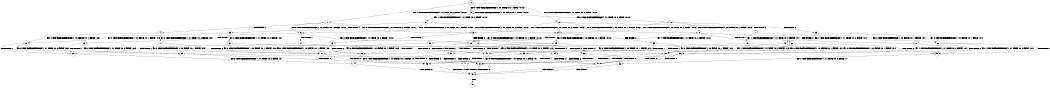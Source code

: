 digraph BCG {
size = "7, 10.5";
center = TRUE;
node [shape = circle];
0 [peripheries = 2];
0 -> 1 [label = "EX !1 !ATOMIC_EXCH_BRANCH (1, +1, TRUE, +0, 2, TRUE) !:0:1:2:"];
0 -> 2 [label = "EX !2 !ATOMIC_EXCH_BRANCH (1, +1, TRUE, +0, 2, TRUE) !:0:1:2:"];
0 -> 3 [label = "EX !0 !ATOMIC_EXCH_BRANCH (1, +0, FALSE, +0, 1, TRUE) !:0:1:2:"];
1 -> 4 [label = "TERMINATE !1"];
1 -> 5 [label = "EX !2 !ATOMIC_EXCH_BRANCH (1, +1, TRUE, +0, 2, FALSE) !:0:1:2:"];
1 -> 6 [label = "EX !0 !ATOMIC_EXCH_BRANCH (1, +0, FALSE, +0, 1, FALSE) !:0:1:2:"];
2 -> 7 [label = "TERMINATE !2"];
2 -> 5 [label = "EX !1 !ATOMIC_EXCH_BRANCH (1, +1, TRUE, +0, 2, FALSE) !:0:1:2:"];
2 -> 8 [label = "EX !0 !ATOMIC_EXCH_BRANCH (1, +0, FALSE, +0, 1, FALSE) !:0:1:2:"];
3 -> 9 [label = "EX !1 !ATOMIC_EXCH_BRANCH (1, +1, TRUE, +0, 2, TRUE) !:0:1:2:"];
3 -> 10 [label = "EX !2 !ATOMIC_EXCH_BRANCH (1, +1, TRUE, +0, 2, TRUE) !:0:1:2:"];
3 -> 3 [label = "EX !0 !ATOMIC_EXCH_BRANCH (1, +0, FALSE, +0, 1, TRUE) !:0:1:2:"];
4 -> 11 [label = "EX !2 !ATOMIC_EXCH_BRANCH (1, +1, TRUE, +0, 2, FALSE) !:0:2:"];
4 -> 12 [label = "EX !0 !ATOMIC_EXCH_BRANCH (1, +0, FALSE, +0, 1, FALSE) !:0:2:"];
5 -> 13 [label = "TERMINATE !1"];
5 -> 14 [label = "TERMINATE !2"];
5 -> 15 [label = "EX !0 !ATOMIC_EXCH_BRANCH (1, +0, FALSE, +0, 1, FALSE) !:0:1:2:"];
6 -> 16 [label = "TERMINATE !1"];
6 -> 17 [label = "TERMINATE !0"];
6 -> 18 [label = "EX !2 !ATOMIC_EXCH_BRANCH (1, +1, TRUE, +0, 2, FALSE) !:0:1:2:"];
7 -> 19 [label = "EX !1 !ATOMIC_EXCH_BRANCH (1, +1, TRUE, +0, 2, FALSE) !:0:1:"];
7 -> 20 [label = "EX !0 !ATOMIC_EXCH_BRANCH (1, +0, FALSE, +0, 1, FALSE) !:0:1:"];
8 -> 21 [label = "TERMINATE !2"];
8 -> 22 [label = "TERMINATE !0"];
8 -> 18 [label = "EX !1 !ATOMIC_EXCH_BRANCH (1, +1, TRUE, +0, 2, FALSE) !:0:1:2:"];
9 -> 23 [label = "TERMINATE !1"];
9 -> 24 [label = "EX !2 !ATOMIC_EXCH_BRANCH (1, +1, TRUE, +0, 2, FALSE) !:0:1:2:"];
9 -> 6 [label = "EX !0 !ATOMIC_EXCH_BRANCH (1, +0, FALSE, +0, 1, FALSE) !:0:1:2:"];
10 -> 25 [label = "TERMINATE !2"];
10 -> 24 [label = "EX !1 !ATOMIC_EXCH_BRANCH (1, +1, TRUE, +0, 2, FALSE) !:0:1:2:"];
10 -> 8 [label = "EX !0 !ATOMIC_EXCH_BRANCH (1, +0, FALSE, +0, 1, FALSE) !:0:1:2:"];
11 -> 26 [label = "TERMINATE !2"];
11 -> 27 [label = "EX !0 !ATOMIC_EXCH_BRANCH (1, +0, FALSE, +0, 1, FALSE) !:0:2:"];
12 -> 28 [label = "TERMINATE !0"];
12 -> 29 [label = "EX !2 !ATOMIC_EXCH_BRANCH (1, +1, TRUE, +0, 2, FALSE) !:0:2:"];
13 -> 26 [label = "TERMINATE !2"];
13 -> 27 [label = "EX !0 !ATOMIC_EXCH_BRANCH (1, +0, FALSE, +0, 1, FALSE) !:0:2:"];
14 -> 26 [label = "TERMINATE !1"];
14 -> 30 [label = "EX !0 !ATOMIC_EXCH_BRANCH (1, +0, FALSE, +0, 1, FALSE) !:0:1:"];
15 -> 31 [label = "TERMINATE !1"];
15 -> 32 [label = "TERMINATE !2"];
15 -> 33 [label = "TERMINATE !0"];
16 -> 28 [label = "TERMINATE !0"];
16 -> 29 [label = "EX !2 !ATOMIC_EXCH_BRANCH (1, +1, TRUE, +0, 2, FALSE) !:0:2:"];
17 -> 28 [label = "TERMINATE !1"];
17 -> 34 [label = "EX !2 !ATOMIC_EXCH_BRANCH (1, +1, TRUE, +0, 2, FALSE) !:1:2:"];
18 -> 31 [label = "TERMINATE !1"];
18 -> 32 [label = "TERMINATE !2"];
18 -> 33 [label = "TERMINATE !0"];
19 -> 26 [label = "TERMINATE !1"];
19 -> 30 [label = "EX !0 !ATOMIC_EXCH_BRANCH (1, +0, FALSE, +0, 1, FALSE) !:0:1:"];
20 -> 35 [label = "TERMINATE !0"];
20 -> 36 [label = "EX !1 !ATOMIC_EXCH_BRANCH (1, +1, TRUE, +0, 2, FALSE) !:0:1:"];
21 -> 35 [label = "TERMINATE !0"];
21 -> 36 [label = "EX !1 !ATOMIC_EXCH_BRANCH (1, +1, TRUE, +0, 2, FALSE) !:0:1:"];
22 -> 35 [label = "TERMINATE !2"];
22 -> 34 [label = "EX !1 !ATOMIC_EXCH_BRANCH (1, +1, TRUE, +0, 2, FALSE) !:1:2:"];
23 -> 37 [label = "EX !2 !ATOMIC_EXCH_BRANCH (1, +1, TRUE, +0, 2, FALSE) !:0:2:"];
23 -> 12 [label = "EX !0 !ATOMIC_EXCH_BRANCH (1, +0, FALSE, +0, 1, FALSE) !:0:2:"];
24 -> 38 [label = "TERMINATE !1"];
24 -> 39 [label = "TERMINATE !2"];
24 -> 15 [label = "EX !0 !ATOMIC_EXCH_BRANCH (1, +0, FALSE, +0, 1, FALSE) !:0:1:2:"];
25 -> 40 [label = "EX !1 !ATOMIC_EXCH_BRANCH (1, +1, TRUE, +0, 2, FALSE) !:0:1:"];
25 -> 20 [label = "EX !0 !ATOMIC_EXCH_BRANCH (1, +0, FALSE, +0, 1, FALSE) !:0:1:"];
26 -> 41 [label = "EX !0 !ATOMIC_EXCH_BRANCH (1, +0, FALSE, +0, 1, FALSE) !:0:"];
27 -> 42 [label = "TERMINATE !2"];
27 -> 43 [label = "TERMINATE !0"];
28 -> 44 [label = "EX !2 !ATOMIC_EXCH_BRANCH (1, +1, TRUE, +0, 2, FALSE) !:2:"];
29 -> 42 [label = "TERMINATE !2"];
29 -> 43 [label = "TERMINATE !0"];
30 -> 42 [label = "TERMINATE !1"];
30 -> 45 [label = "TERMINATE !0"];
31 -> 42 [label = "TERMINATE !2"];
31 -> 43 [label = "TERMINATE !0"];
32 -> 42 [label = "TERMINATE !1"];
32 -> 45 [label = "TERMINATE !0"];
33 -> 43 [label = "TERMINATE !1"];
33 -> 45 [label = "TERMINATE !2"];
34 -> 43 [label = "TERMINATE !1"];
34 -> 45 [label = "TERMINATE !2"];
35 -> 46 [label = "EX !1 !ATOMIC_EXCH_BRANCH (1, +1, TRUE, +0, 2, FALSE) !:1:"];
36 -> 42 [label = "TERMINATE !1"];
36 -> 45 [label = "TERMINATE !0"];
37 -> 47 [label = "TERMINATE !2"];
37 -> 27 [label = "EX !0 !ATOMIC_EXCH_BRANCH (1, +0, FALSE, +0, 1, FALSE) !:0:2:"];
38 -> 47 [label = "TERMINATE !2"];
38 -> 27 [label = "EX !0 !ATOMIC_EXCH_BRANCH (1, +0, FALSE, +0, 1, FALSE) !:0:2:"];
39 -> 47 [label = "TERMINATE !1"];
39 -> 30 [label = "EX !0 !ATOMIC_EXCH_BRANCH (1, +0, FALSE, +0, 1, FALSE) !:0:1:"];
40 -> 47 [label = "TERMINATE !1"];
40 -> 30 [label = "EX !0 !ATOMIC_EXCH_BRANCH (1, +0, FALSE, +0, 1, FALSE) !:0:1:"];
41 -> 48 [label = "TERMINATE !0"];
42 -> 48 [label = "TERMINATE !0"];
43 -> 48 [label = "TERMINATE !2"];
44 -> 48 [label = "TERMINATE !2"];
45 -> 48 [label = "TERMINATE !1"];
46 -> 48 [label = "TERMINATE !1"];
47 -> 41 [label = "EX !0 !ATOMIC_EXCH_BRANCH (1, +0, FALSE, +0, 1, FALSE) !:0:"];
48 -> 49 [label = "exit"];
}
